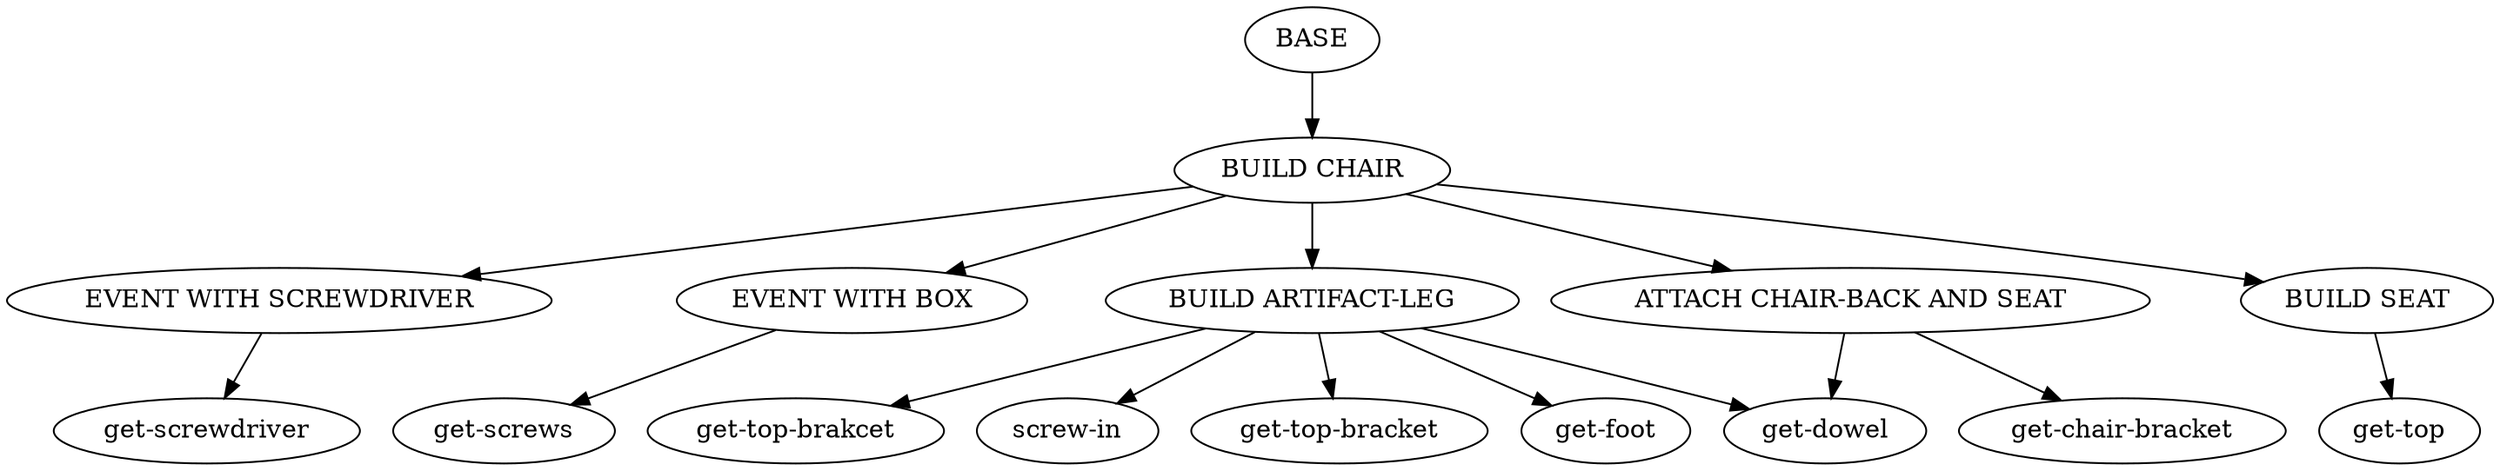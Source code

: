 strict digraph  {
BASE;
"BUILD CHAIR";
"EVENT WITH SCREWDRIVER";
"get-screwdriver";
"EVENT WITH BOX";
"get-screws";
"BUILD ARTIFACT-LEG";
"get-dowel";
"get-foot";
"get-top-brakcet";
"screw-in";
"get-top-bracket";
"BUILD SEAT";
"get-top";
"ATTACH CHAIR-BACK AND SEAT";
"get-chair-bracket";
BASE -> "BUILD CHAIR";
"BUILD CHAIR" -> "EVENT WITH SCREWDRIVER";
"BUILD CHAIR" -> "EVENT WITH BOX";
"BUILD CHAIR" -> "BUILD ARTIFACT-LEG";
"BUILD CHAIR" -> "BUILD SEAT";
"BUILD CHAIR" -> "ATTACH CHAIR-BACK AND SEAT";
"EVENT WITH SCREWDRIVER" -> "get-screwdriver";
"EVENT WITH BOX" -> "get-screws";
"BUILD ARTIFACT-LEG" -> "get-dowel";
"BUILD ARTIFACT-LEG" -> "get-foot";
"BUILD ARTIFACT-LEG" -> "get-top-brakcet";
"BUILD ARTIFACT-LEG" -> "screw-in";
"BUILD ARTIFACT-LEG" -> "get-top-bracket";
"BUILD SEAT" -> "get-top";
"ATTACH CHAIR-BACK AND SEAT" -> "get-dowel";
"ATTACH CHAIR-BACK AND SEAT" -> "get-chair-bracket";
}
